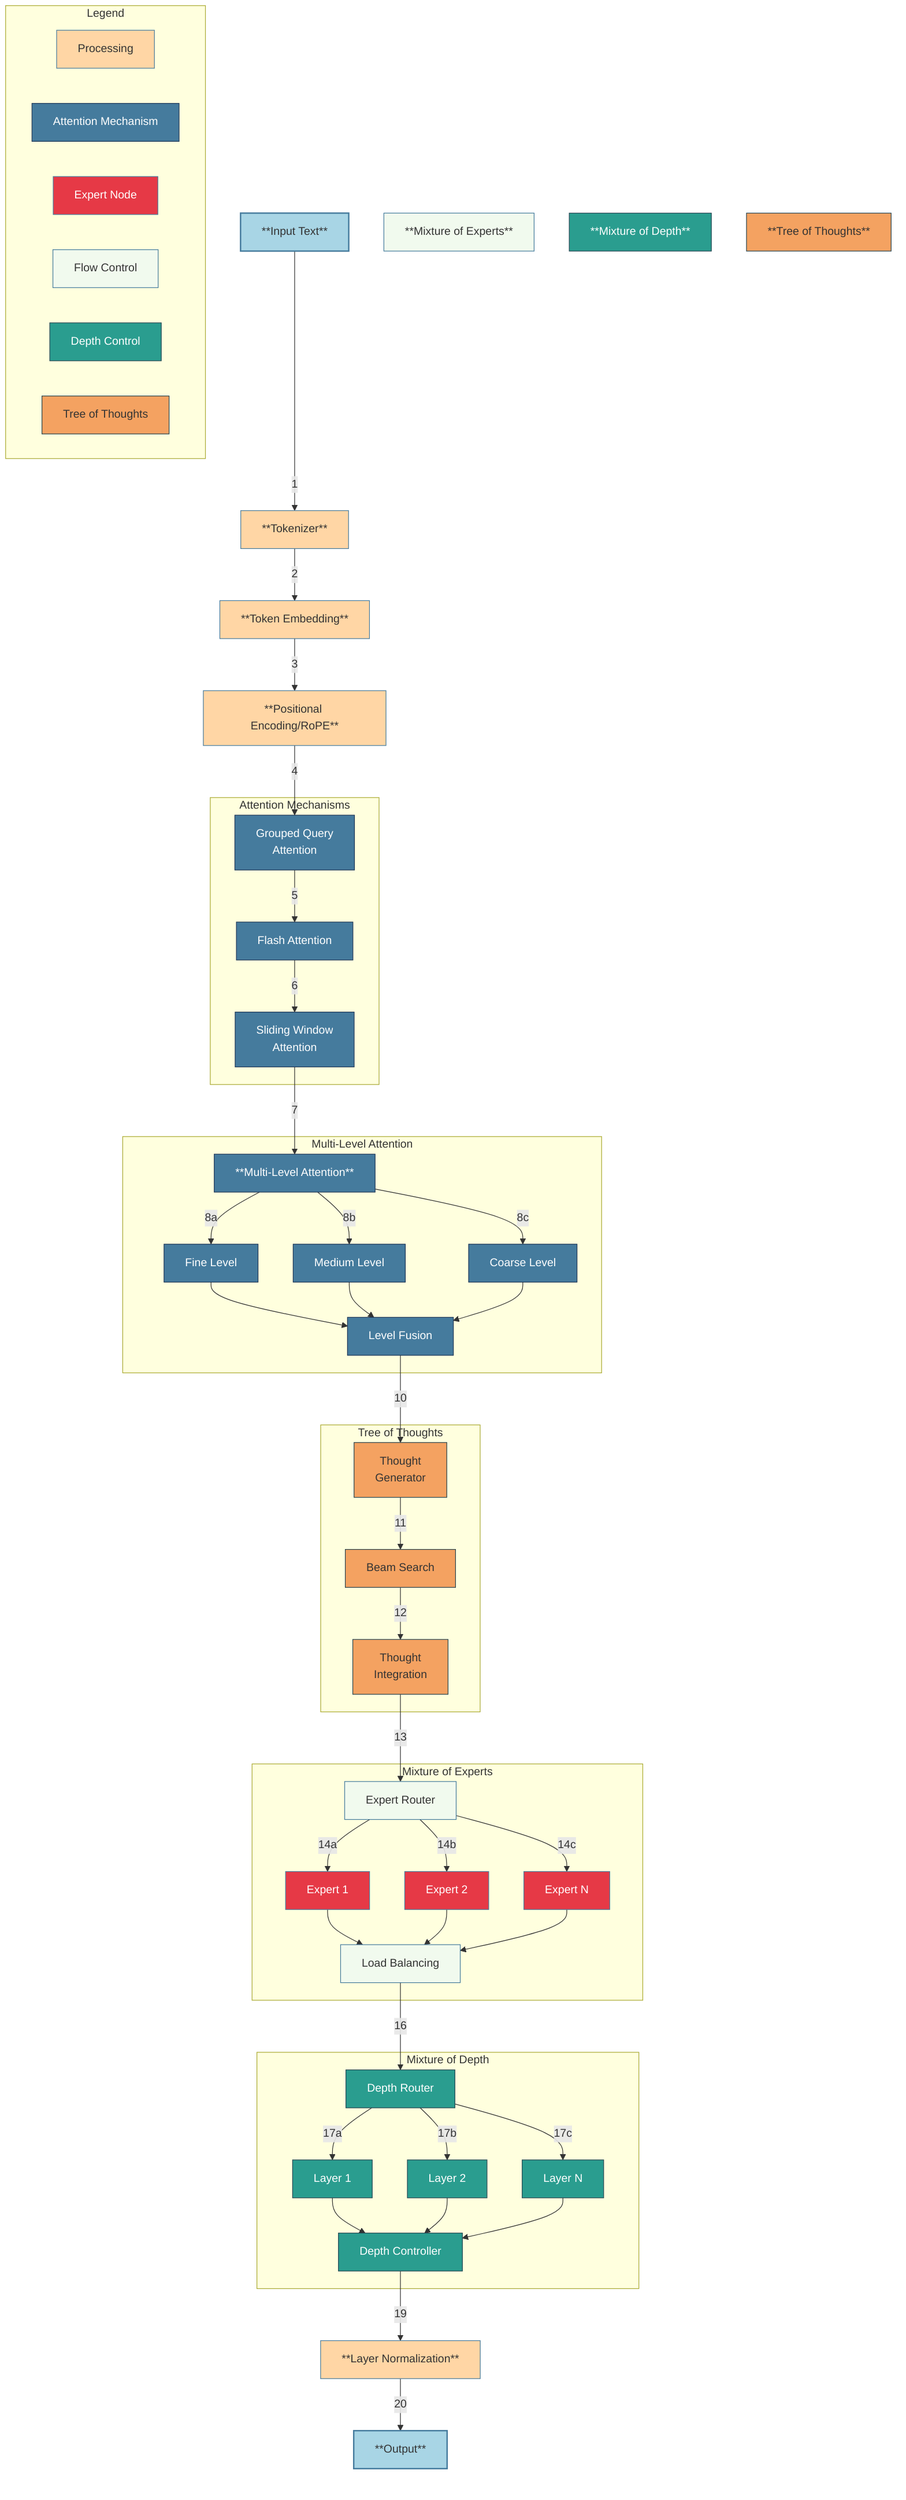 graph TB
    %% Input Processing
    Input["**Input Text**"]:::primary
    Tokenizer["**Tokenizer**"]:::processing
    Embedding["**Token Embedding**"]:::processing
    PosEmbed["**Positional Encoding/RoPE**"]:::processing

    %% Main Components
    MLA["**Multi-Level Attention**"]:::attention
    MoE["**Mixture of Experts**"]:::secondary
    MoD["**Mixture of Depth**"]:::depth
    ToT["**Tree of Thoughts**"]:::tot

    %% Attention Components
    GQA["Grouped Query<br>Attention"]:::attention
    FlashAttn["Flash Attention"]:::attention
    SlidingWindow["Sliding Window<br>Attention"]:::attention

    %% MLA Components
    MLA_F["Fine Level"]:::attention
    MLA_M["Medium Level"]:::attention
    MLA_C["Coarse Level"]:::attention
    MLA_Fusion["Level Fusion"]:::attention

    %% MoE Components
    Router["Expert Router"]:::secondary
    Expert1["Expert 1"]:::expert
    Expert2["Expert 2"]:::expert
    ExpertN["Expert N"]:::expert
    LoadBal["Load Balancing"]:::secondary

    %% MoD Components
    DepthRouter["Depth Router"]:::depth
    Layer1["Layer 1"]:::depth
    Layer2["Layer 2"]:::depth
    LayerN["Layer N"]:::depth
    DepthControl["Depth Controller"]:::depth

    %% ToT Components
    ThoughtGen["Thought<br>Generator"]:::tot
    BeamSearch["Beam Search"]:::tot
    ThoughtInt["Thought<br>Integration"]:::tot

    %% Output Processing
    LayerNorm["**Layer Normalization**"]:::processing
    Output["**Output**"]:::primary

    %% Connections for Input Processing
    Input -->|"1"| Tokenizer
    Tokenizer -->|"2"| Embedding
    Embedding -->|"3"| PosEmbed
    
    %% Attention Mechanisms
    PosEmbed -->|"4"| GQA
    GQA -->|"5"| FlashAttn
    FlashAttn -->|"6"| SlidingWindow
    SlidingWindow -->|"7"| MLA

    %% Multi-Level Attention Flow
    MLA -->|"8a"| MLA_F 
    MLA -->|"8b"| MLA_M 
    MLA -->|"8c"| MLA_C
    MLA_F --> MLA_Fusion
    MLA_M --> MLA_Fusion
    MLA_C --> MLA_Fusion

    %% Tree of Thoughts Flow
    MLA_Fusion -->|"10"| ThoughtGen
    ThoughtGen -->|"11"| BeamSearch
    BeamSearch -->|"12"| ThoughtInt

    %% Mixture of Experts Flow
    ThoughtInt -->|"13"| Router
    Router -->|"14a"| Expert1 
    Router -->|"14b"| Expert2 
    Router -->|"14c"| ExpertN
    Expert1 --> LoadBal
    Expert2 --> LoadBal
    ExpertN --> LoadBal

    %% Mixture of Depth Flow
    LoadBal -->|"16"| DepthRouter
    DepthRouter -->|"17a"| Layer1 
    DepthRouter -->|"17b"| Layer2 
    DepthRouter -->|"17c"| LayerN
    Layer1 --> DepthControl
    Layer2 --> DepthControl
    LayerN --> DepthControl

    %% Output Flow
    DepthControl -->|"19"| LayerNorm
    LayerNorm -->|"20"| Output

    %% Subgraph Wrapping
    subgraph Attention Mechanisms
        GQA
        FlashAttn
        SlidingWindow
    end

    subgraph Multi-Level Attention
        MLA
        MLA_F
        MLA_M
        MLA_C
        MLA_Fusion
    end

    subgraph Tree of Thoughts
        ThoughtGen
        BeamSearch
        ThoughtInt
    end

    subgraph Mixture of Experts
        Router
        Expert1
        Expert2
        ExpertN
        LoadBal
    end

    subgraph Mixture of Depth
        DepthRouter
        Layer1
        Layer2
        LayerN
        DepthControl
    end

    %% Legend (Mermaid does not support styling subgraphs)
    subgraph Legend
        A["Processing"]:::processing
        B["Attention Mechanism"]:::attention
        C["Expert Node"]:::expert
        D["Flow Control"]:::secondary
        E["Depth Control"]:::depth
        F["Tree of Thoughts"]:::tot
    end

    %% Styling (Subgraphs cannot be styled directly)
    classDef primary fill:#a8d5e5,stroke:#457b9d,stroke-width:2px
    classDef secondary fill:#f1faee,stroke:#457b9d,stroke-width:1px
    classDef expert fill:#e63946,stroke:#457b9d,color:#fff,stroke-width:1px
    classDef attention fill:#457b9d,stroke:#1d3557,color:#fff,stroke-width:1px
    classDef processing fill:#ffd6a5,stroke:#457b9d,stroke-width:1px
    classDef depth fill:#2a9d8f,stroke:#264653,color:#fff,stroke-width:1px
    classDef tot fill:#f4a261,stroke:#264653,stroke-width:1px